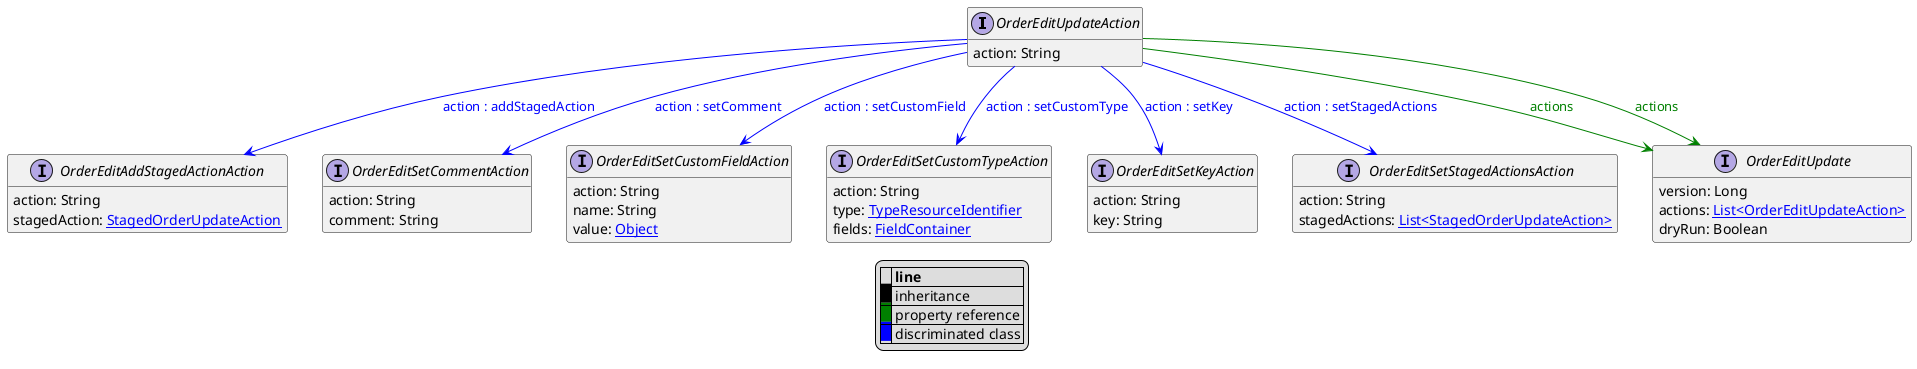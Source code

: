 @startuml

hide empty fields
hide empty methods
legend
|= |= line |
|<back:black>   </back>| inheritance |
|<back:green>   </back>| property reference |
|<back:blue>   </back>| discriminated class |
endlegend
interface OrderEditUpdateAction [[OrderEditUpdateAction.svg]]  {
    action: String
}


interface OrderEditAddStagedActionAction [[OrderEditAddStagedActionAction.svg]]  {
    action: String
    stagedAction: [[StagedOrderUpdateAction.svg StagedOrderUpdateAction]]
}
interface OrderEditSetCommentAction [[OrderEditSetCommentAction.svg]]  {
    action: String
    comment: String
}
interface OrderEditSetCustomFieldAction [[OrderEditSetCustomFieldAction.svg]]  {
    action: String
    name: String
    value: [[Object.svg Object]]
}
interface OrderEditSetCustomTypeAction [[OrderEditSetCustomTypeAction.svg]]  {
    action: String
    type: [[TypeResourceIdentifier.svg TypeResourceIdentifier]]
    fields: [[FieldContainer.svg FieldContainer]]
}
interface OrderEditSetKeyAction [[OrderEditSetKeyAction.svg]]  {
    action: String
    key: String
}
interface OrderEditSetStagedActionsAction [[OrderEditSetStagedActionsAction.svg]]  {
    action: String
    stagedActions: [[StagedOrderUpdateAction.svg List<StagedOrderUpdateAction>]]
}
interface OrderEditUpdate [[OrderEditUpdate.svg]]  {
    version: Long
    actions: [[OrderEditUpdateAction.svg List<OrderEditUpdateAction>]]
    dryRun: Boolean
}
OrderEditUpdateAction --> OrderEditAddStagedActionAction #blue;text:blue : "action : addStagedAction"
OrderEditUpdateAction --> OrderEditSetCommentAction #blue;text:blue : "action : setComment"
OrderEditUpdateAction --> OrderEditSetCustomFieldAction #blue;text:blue : "action : setCustomField"
OrderEditUpdateAction --> OrderEditSetCustomTypeAction #blue;text:blue : "action : setCustomType"
OrderEditUpdateAction --> OrderEditSetKeyAction #blue;text:blue : "action : setKey"
OrderEditUpdateAction --> OrderEditSetStagedActionsAction #blue;text:blue : "action : setStagedActions"
OrderEditUpdateAction --> OrderEditUpdate #green;text:green : "actions"
OrderEditUpdateAction --> OrderEditUpdate #green;text:green : "actions"
@enduml

